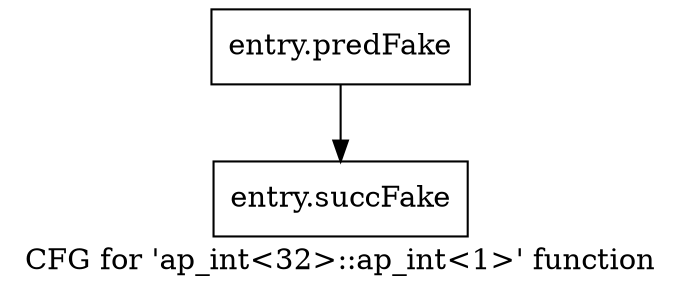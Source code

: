 digraph "CFG for 'ap_int\<32\>::ap_int\<1\>' function" {
	label="CFG for 'ap_int\<32\>::ap_int\<1\>' function";

	Node0x5a77800 [shape=record,filename="",linenumber="",label="{entry.predFake}"];
	Node0x5a77800 -> Node0x5b32790[ callList="" memoryops="" filename="/home/omerfaruk/tools/Xilinx/Vitis_HLS/2023.2/include/ap_int.h" execusionnum="0"];
	Node0x5b32790 [shape=record,filename="/home/omerfaruk/tools/Xilinx/Vitis_HLS/2023.2/include/ap_int.h",linenumber="46",label="{entry.succFake}"];
}
